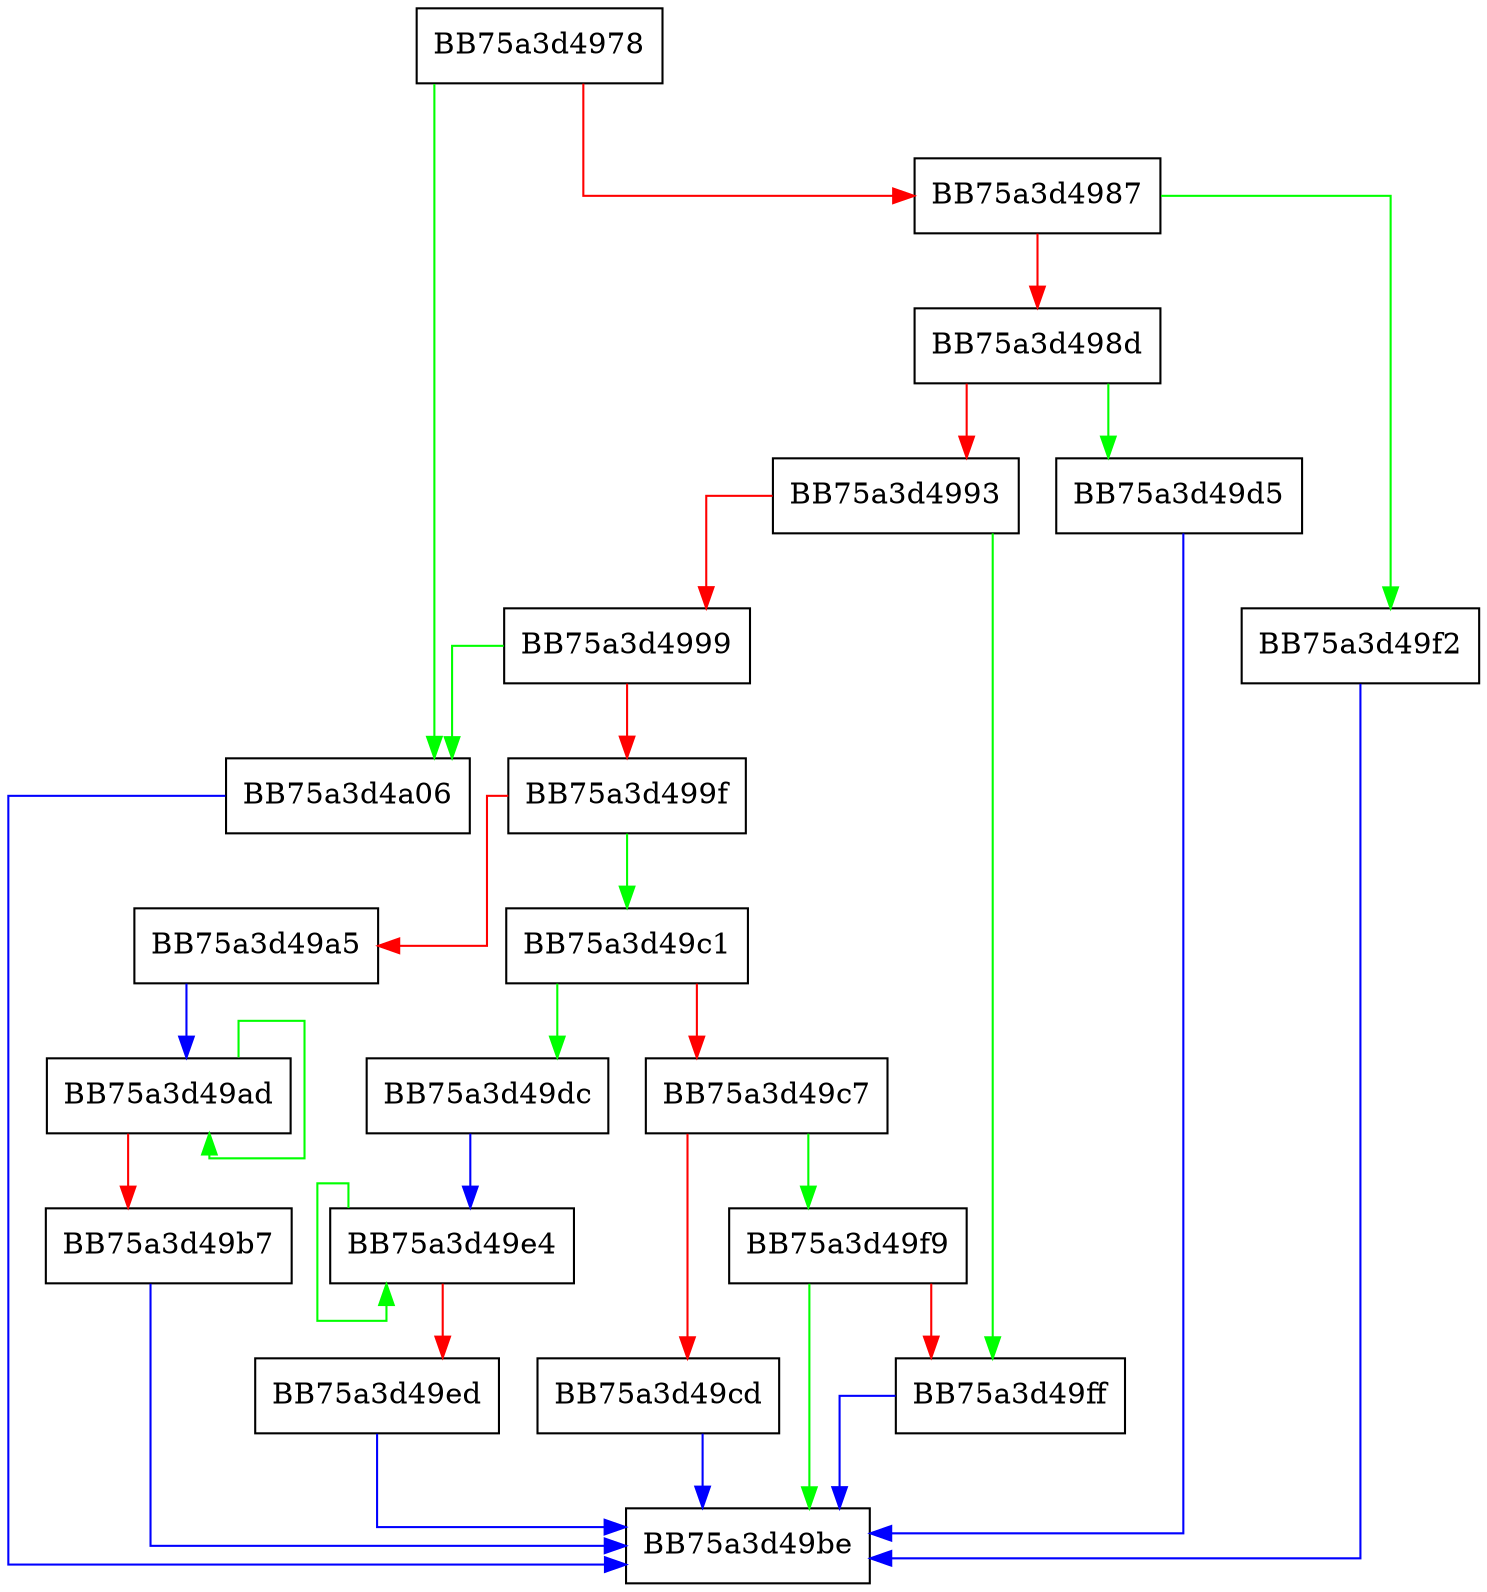 digraph SerializedSize {
  node [shape="box"];
  graph [splines=ortho];
  BB75a3d4978 -> BB75a3d4a06 [color="green"];
  BB75a3d4978 -> BB75a3d4987 [color="red"];
  BB75a3d4987 -> BB75a3d49f2 [color="green"];
  BB75a3d4987 -> BB75a3d498d [color="red"];
  BB75a3d498d -> BB75a3d49d5 [color="green"];
  BB75a3d498d -> BB75a3d4993 [color="red"];
  BB75a3d4993 -> BB75a3d49ff [color="green"];
  BB75a3d4993 -> BB75a3d4999 [color="red"];
  BB75a3d4999 -> BB75a3d4a06 [color="green"];
  BB75a3d4999 -> BB75a3d499f [color="red"];
  BB75a3d499f -> BB75a3d49c1 [color="green"];
  BB75a3d499f -> BB75a3d49a5 [color="red"];
  BB75a3d49a5 -> BB75a3d49ad [color="blue"];
  BB75a3d49ad -> BB75a3d49ad [color="green"];
  BB75a3d49ad -> BB75a3d49b7 [color="red"];
  BB75a3d49b7 -> BB75a3d49be [color="blue"];
  BB75a3d49c1 -> BB75a3d49dc [color="green"];
  BB75a3d49c1 -> BB75a3d49c7 [color="red"];
  BB75a3d49c7 -> BB75a3d49f9 [color="green"];
  BB75a3d49c7 -> BB75a3d49cd [color="red"];
  BB75a3d49cd -> BB75a3d49be [color="blue"];
  BB75a3d49d5 -> BB75a3d49be [color="blue"];
  BB75a3d49dc -> BB75a3d49e4 [color="blue"];
  BB75a3d49e4 -> BB75a3d49e4 [color="green"];
  BB75a3d49e4 -> BB75a3d49ed [color="red"];
  BB75a3d49ed -> BB75a3d49be [color="blue"];
  BB75a3d49f2 -> BB75a3d49be [color="blue"];
  BB75a3d49f9 -> BB75a3d49be [color="green"];
  BB75a3d49f9 -> BB75a3d49ff [color="red"];
  BB75a3d49ff -> BB75a3d49be [color="blue"];
  BB75a3d4a06 -> BB75a3d49be [color="blue"];
}